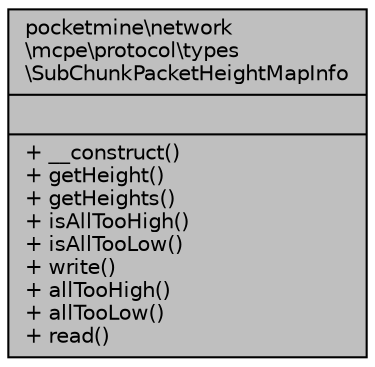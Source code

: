 digraph "pocketmine\network\mcpe\protocol\types\SubChunkPacketHeightMapInfo"
{
 // INTERACTIVE_SVG=YES
 // LATEX_PDF_SIZE
  edge [fontname="Helvetica",fontsize="10",labelfontname="Helvetica",labelfontsize="10"];
  node [fontname="Helvetica",fontsize="10",shape=record];
  Node1 [label="{pocketmine\\network\l\\mcpe\\protocol\\types\l\\SubChunkPacketHeightMapInfo\n||+ __construct()\l+ getHeight()\l+ getHeights()\l+ isAllTooHigh()\l+ isAllTooLow()\l+ write()\l+ allTooHigh()\l+ allTooLow()\l+ read()\l}",height=0.2,width=0.4,color="black", fillcolor="grey75", style="filled", fontcolor="black",tooltip=" "];
}
